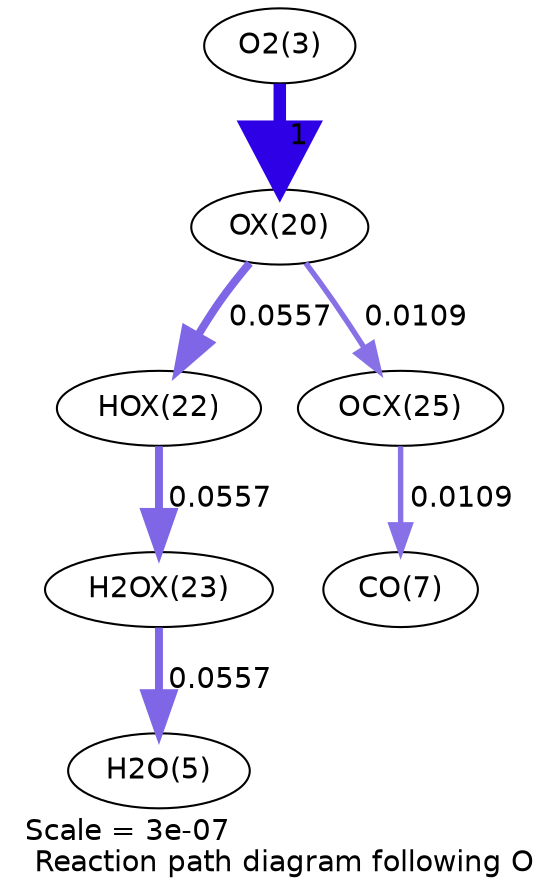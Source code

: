 digraph reaction_paths {
center=1;
s5 -> s87[fontname="Helvetica", penwidth=6, arrowsize=3, color="0.7, 1.5, 0.9"
, label=" 1"];
s87 -> s89[fontname="Helvetica", penwidth=3.82, arrowsize=1.91, color="0.7, 0.556, 0.9"
, label=" 0.0557"];
s87 -> s92[fontname="Helvetica", penwidth=2.59, arrowsize=1.29, color="0.7, 0.511, 0.9"
, label=" 0.0109"];
s89 -> s90[fontname="Helvetica", penwidth=3.82, arrowsize=1.91, color="0.7, 0.556, 0.9"
, label=" 0.0557"];
s90 -> s7[fontname="Helvetica", penwidth=3.82, arrowsize=1.91, color="0.7, 0.556, 0.9"
, label=" 0.0557"];
s92 -> s9[fontname="Helvetica", penwidth=2.59, arrowsize=1.29, color="0.7, 0.511, 0.9"
, label=" 0.0109"];
s5 [ fontname="Helvetica", label="O2(3)"];
s7 [ fontname="Helvetica", label="H2O(5)"];
s9 [ fontname="Helvetica", label="CO(7)"];
s87 [ fontname="Helvetica", label="OX(20)"];
s89 [ fontname="Helvetica", label="HOX(22)"];
s90 [ fontname="Helvetica", label="H2OX(23)"];
s92 [ fontname="Helvetica", label="OCX(25)"];
 label = "Scale = 3e-07\l Reaction path diagram following O";
 fontname = "Helvetica";
}
